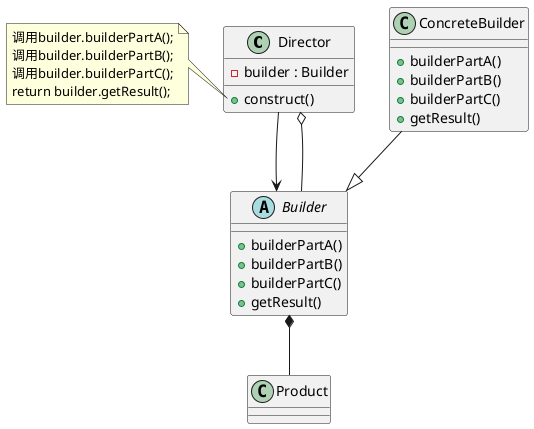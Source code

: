 @startuml
class Director{
    - builder : Builder
    + construct()
}
note left of Director::"construct()"
  调用builder.builderPartA();
  调用builder.builderPartB();
  调用builder.builderPartC();
  return builder.getResult();
end note

abstract class Builder{
    + builderPartA()
    + builderPartB()
    + builderPartC()
    + getResult()
}

Director --> Builder
Director o-- Builder

Builder *-- Product

class ConcreteBuilder{
    + builderPartA()
    + builderPartB()
    + builderPartC()
    + getResult()
}

ConcreteBuilder --|> Builder
@enduml